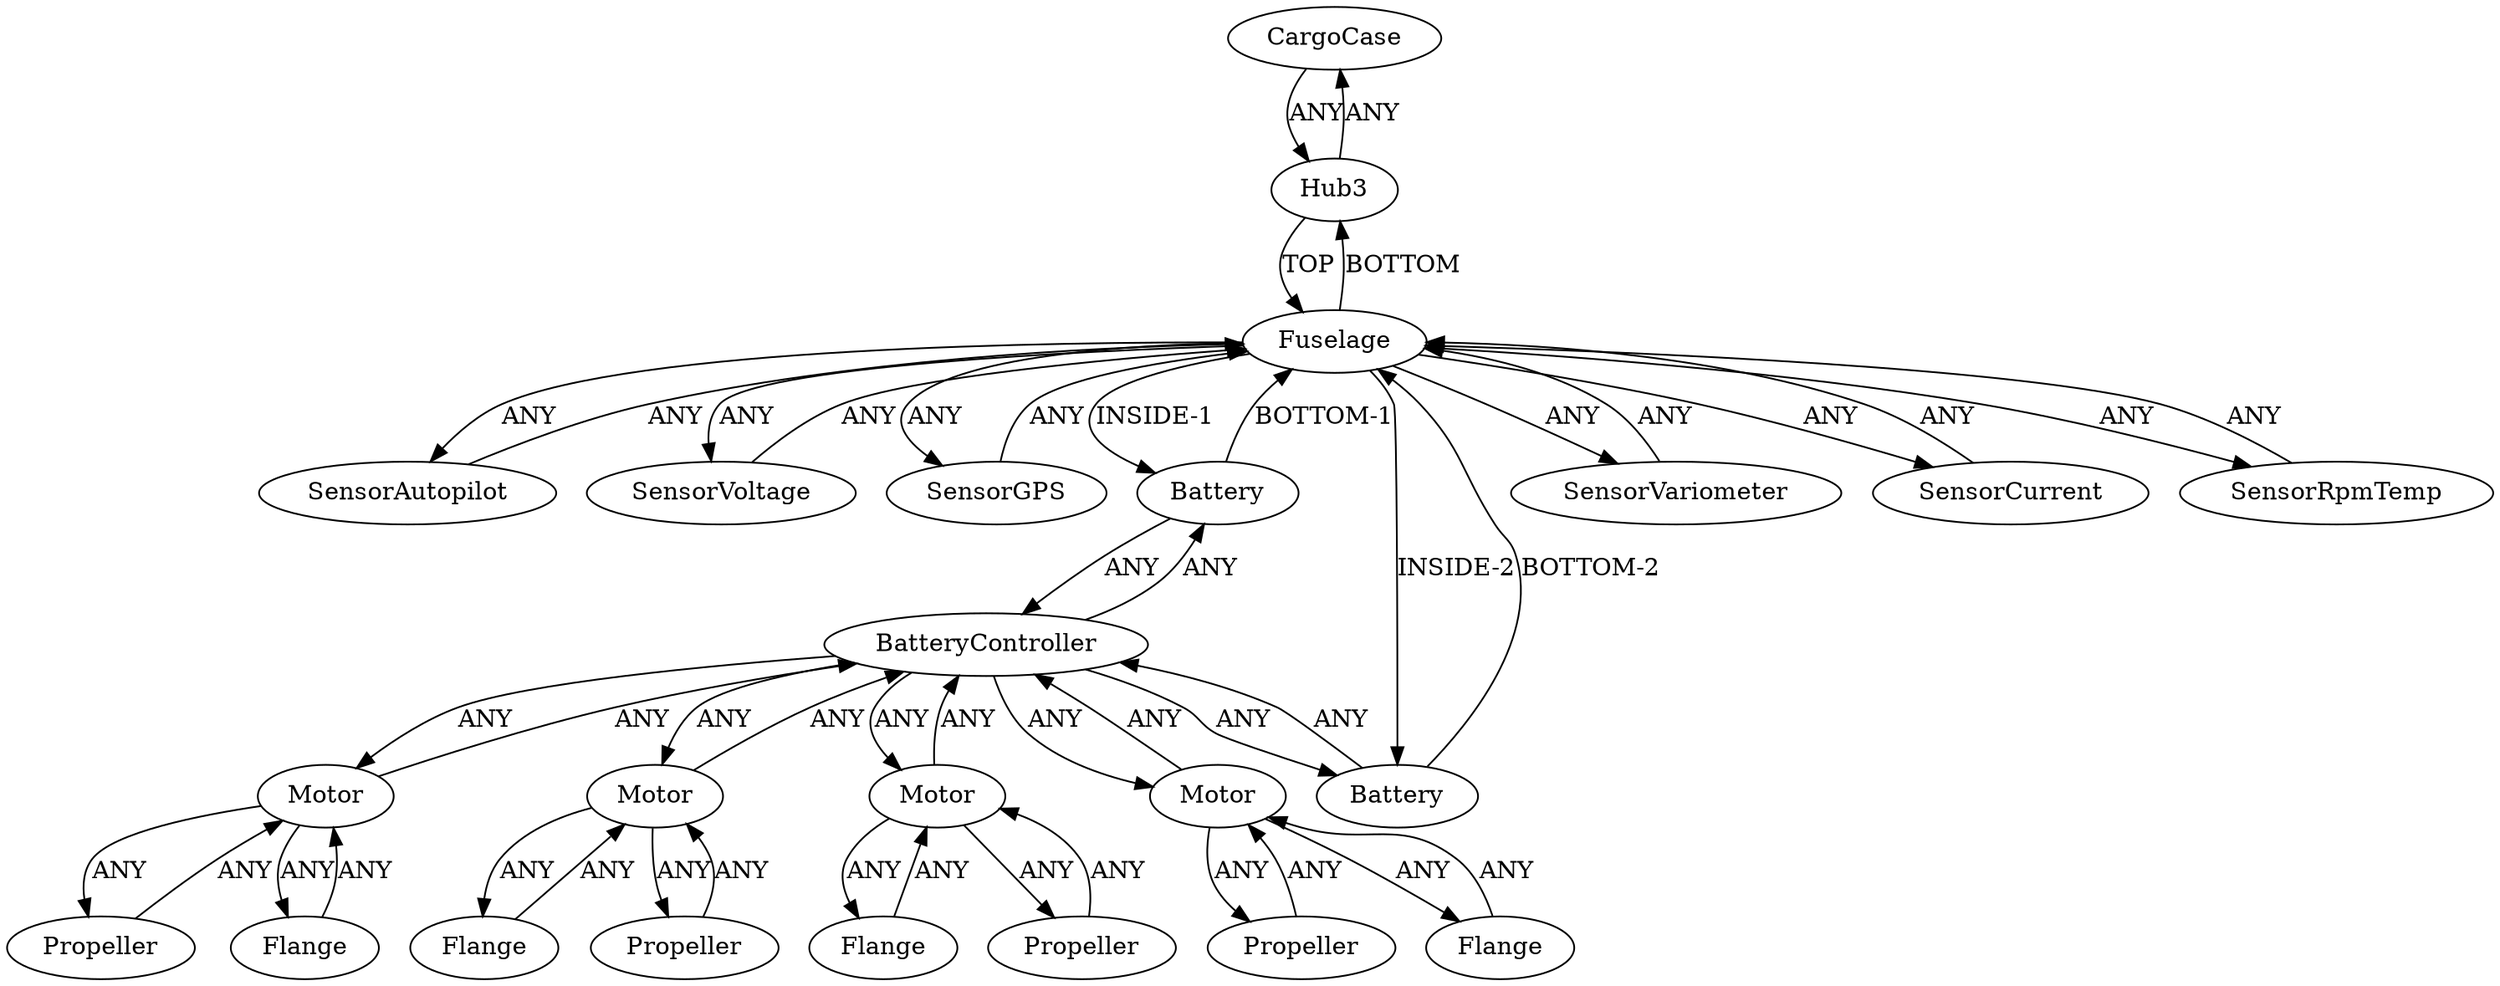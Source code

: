 /* Created by igraph 0.10.2 */
digraph {
  0 [
    instance=CargoCase_instance_1
    label=CargoCase
  ];
  1 [
    instance=Fuselage_instance_1
    label=Fuselage
  ];
  2 [
    instance=Flange_instance_1
    label=Flange
  ];
  3 [
    instance=Motor_instance_1
    label=Motor
  ];
  4 [
    instance=SensorAutopilot_instance_1
    label=SensorAutopilot
  ];
  5 [
    instance=Hub3_instance_4
    label=Hub3
  ];
  6 [
    instance=Propeller_instance_1
    label=Propeller
  ];
  7 [
    instance=Flange_instance_2
    label=Flange
  ];
  8 [
    instance=SensorVoltage_instance_1
    label=SensorVoltage
  ];
  9 [
    instance=Propeller_instance_2
    label=Propeller
  ];
  10 [
    instance=Motor_instance_2
    label=Motor
  ];
  11 [
    instance=Motor_instance_3
    label=Motor
  ];
  12 [
    instance=Flange_instance_3
    label=Flange
  ];
  13 [
    instance=Propeller_instance_3
    label=Propeller
  ];
  14 [
    instance=Flange_instance_4
    label=Flange
  ];
  15 [
    instance=SensorGPS_instance_1
    label=SensorGPS
  ];
  16 [
    instance=Battery_instance_1
    label=Battery
  ];
  17 [
    instance=SensorVariometer_instance_1
    label=SensorVariometer
  ];
  18 [
    instance=Battery_instance_2
    label=Battery
  ];
  19 [
    instance=SensorCurrent_instance_1
    label=SensorCurrent
  ];
  20 [
    instance=Motor_instance_4
    label=Motor
  ];
  21 [
    instance=Propeller_instance_4
    label=Propeller
  ];
  22 [
    instance=BatteryController_instance_1
    label=BatteryController
  ];
  23 [
    instance=SensorRpmTemp_instance_1
    label=SensorRpmTemp
  ];

  0 -> 5 [
    label=ANY
  ];
  1 -> 4 [
    label=ANY
  ];
  1 -> 5 [
    label=BOTTOM
  ];
  1 -> 8 [
    label=ANY
  ];
  1 -> 15 [
    label=ANY
  ];
  1 -> 16 [
    label="INSIDE-1"
  ];
  1 -> 17 [
    label=ANY
  ];
  1 -> 18 [
    label="INSIDE-2"
  ];
  1 -> 19 [
    label=ANY
  ];
  1 -> 23 [
    label=ANY
  ];
  2 -> 3 [
    label=ANY
  ];
  3 -> 2 [
    label=ANY
  ];
  3 -> 6 [
    label=ANY
  ];
  3 -> 22 [
    label=ANY
  ];
  4 -> 1 [
    label=ANY
  ];
  5 -> 0 [
    label=ANY
  ];
  5 -> 1 [
    label=TOP
  ];
  6 -> 3 [
    label=ANY
  ];
  7 -> 20 [
    label=ANY
  ];
  8 -> 1 [
    label=ANY
  ];
  9 -> 10 [
    label=ANY
  ];
  10 -> 9 [
    label=ANY
  ];
  10 -> 12 [
    label=ANY
  ];
  10 -> 22 [
    label=ANY
  ];
  11 -> 13 [
    label=ANY
  ];
  11 -> 14 [
    label=ANY
  ];
  11 -> 22 [
    label=ANY
  ];
  12 -> 10 [
    label=ANY
  ];
  13 -> 11 [
    label=ANY
  ];
  14 -> 11 [
    label=ANY
  ];
  15 -> 1 [
    label=ANY
  ];
  16 -> 1 [
    label="BOTTOM-1"
  ];
  16 -> 22 [
    label=ANY
  ];
  17 -> 1 [
    label=ANY
  ];
  18 -> 1 [
    label="BOTTOM-2"
  ];
  18 -> 22 [
    label=ANY
  ];
  19 -> 1 [
    label=ANY
  ];
  20 -> 7 [
    label=ANY
  ];
  20 -> 21 [
    label=ANY
  ];
  20 -> 22 [
    label=ANY
  ];
  21 -> 20 [
    label=ANY
  ];
  22 -> 3 [
    label=ANY
  ];
  22 -> 10 [
    label=ANY
  ];
  22 -> 11 [
    label=ANY
  ];
  22 -> 16 [
    label=ANY
  ];
  22 -> 18 [
    label=ANY
  ];
  22 -> 20 [
    label=ANY
  ];
  23 -> 1 [
    label=ANY
  ];
}
